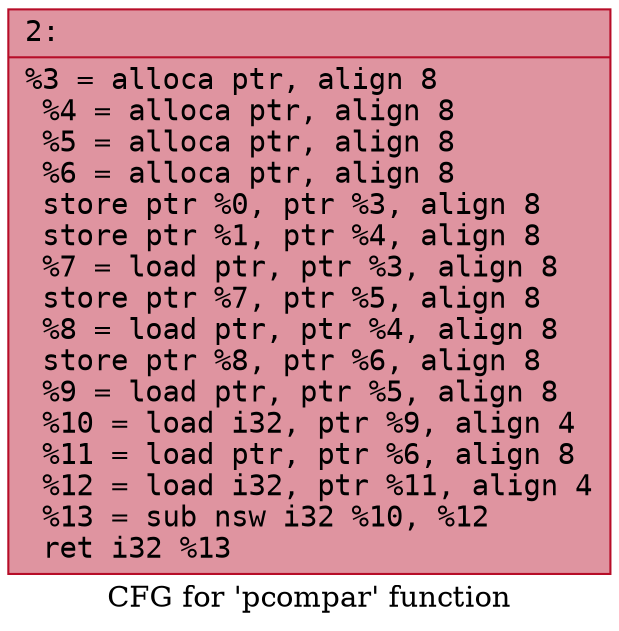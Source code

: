 digraph "CFG for 'pcompar' function" {
	label="CFG for 'pcompar' function";

	Node0x600000e21220 [shape=record,color="#b70d28ff", style=filled, fillcolor="#b70d2870" fontname="Courier",label="{2:\l|  %3 = alloca ptr, align 8\l  %4 = alloca ptr, align 8\l  %5 = alloca ptr, align 8\l  %6 = alloca ptr, align 8\l  store ptr %0, ptr %3, align 8\l  store ptr %1, ptr %4, align 8\l  %7 = load ptr, ptr %3, align 8\l  store ptr %7, ptr %5, align 8\l  %8 = load ptr, ptr %4, align 8\l  store ptr %8, ptr %6, align 8\l  %9 = load ptr, ptr %5, align 8\l  %10 = load i32, ptr %9, align 4\l  %11 = load ptr, ptr %6, align 8\l  %12 = load i32, ptr %11, align 4\l  %13 = sub nsw i32 %10, %12\l  ret i32 %13\l}"];
}
